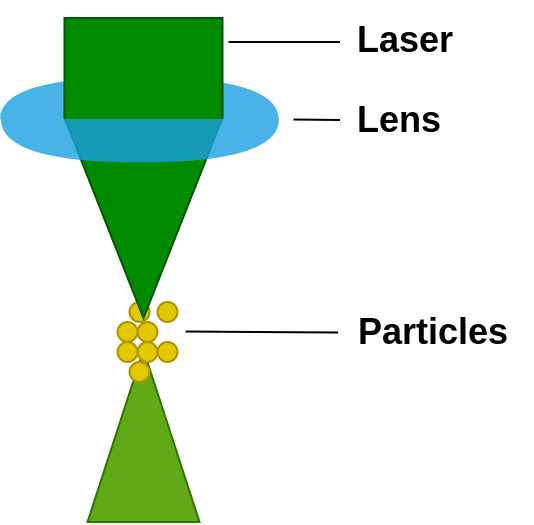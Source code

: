 <mxfile version="24.6.5" type="github">
  <diagram name="Page-1" id="xRs-Yh2YdR0fayglHLg2">
    <mxGraphModel dx="824" dy="422" grid="1" gridSize="10" guides="1" tooltips="1" connect="1" arrows="1" fold="1" page="1" pageScale="1" pageWidth="850" pageHeight="1100" math="0" shadow="0">
      <root>
        <mxCell id="0" />
        <mxCell id="1" parent="0" />
        <mxCell id="GhGVFZuzvMwIEz0DLh7X-33" value="" style="shape=or;whiteSpace=wrap;html=1;rotation=-90;fillColor=#1ba1e2;fontColor=#ffffff;strokeColor=none;opacity=80;" parent="1" vertex="1">
          <mxGeometry x="159.125" y="158.37" width="21" height="139.25" as="geometry" />
        </mxCell>
        <mxCell id="GhGVFZuzvMwIEz0DLh7X-34" value="" style="triangle;whiteSpace=wrap;html=1;rotation=-90;strokeColor=#2D7600;fillColor=#60a917;fontColor=#ffffff;" parent="1" vertex="1">
          <mxGeometry x="128.755" y="369" width="86" height="56" as="geometry" />
        </mxCell>
        <mxCell id="GhGVFZuzvMwIEz0DLh7X-35" value="" style="ellipse;whiteSpace=wrap;html=1;aspect=fixed;fillColor=#e3c800;fontColor=#000000;strokeColor=#B09500;" parent="1" vertex="1">
          <mxGeometry x="178.755" y="330" width="10" height="10" as="geometry" />
        </mxCell>
        <mxCell id="GhGVFZuzvMwIEz0DLh7X-36" value="" style="ellipse;whiteSpace=wrap;html=1;aspect=fixed;fillColor=#e3c800;fontColor=#000000;strokeColor=#B09500;" parent="1" vertex="1">
          <mxGeometry x="168.755" y="340" width="10" height="10" as="geometry" />
        </mxCell>
        <mxCell id="GhGVFZuzvMwIEz0DLh7X-37" value="" style="ellipse;whiteSpace=wrap;html=1;aspect=fixed;fillColor=#e3c800;fontColor=#000000;strokeColor=#B09500;" parent="1" vertex="1">
          <mxGeometry x="178.755" y="350" width="10" height="10" as="geometry" />
        </mxCell>
        <mxCell id="GhGVFZuzvMwIEz0DLh7X-38" value="" style="ellipse;whiteSpace=wrap;html=1;aspect=fixed;fillColor=#e3c800;fontColor=#000000;strokeColor=#B09500;" parent="1" vertex="1">
          <mxGeometry x="168.755" y="350" width="10" height="10" as="geometry" />
        </mxCell>
        <mxCell id="GhGVFZuzvMwIEz0DLh7X-39" value="" style="ellipse;whiteSpace=wrap;html=1;aspect=fixed;fillColor=#e3c800;fontColor=#000000;strokeColor=#B09500;" parent="1" vertex="1">
          <mxGeometry x="158.755" y="340" width="10" height="10" as="geometry" />
        </mxCell>
        <mxCell id="GhGVFZuzvMwIEz0DLh7X-40" value="" style="ellipse;whiteSpace=wrap;html=1;aspect=fixed;fillColor=#e3c800;fontColor=#000000;strokeColor=#B09500;" parent="1" vertex="1">
          <mxGeometry x="164.755" y="330" width="10" height="10" as="geometry" />
        </mxCell>
        <mxCell id="GhGVFZuzvMwIEz0DLh7X-41" value="" style="ellipse;whiteSpace=wrap;html=1;aspect=fixed;fillColor=#e3c800;fontColor=#000000;strokeColor=#B09500;" parent="1" vertex="1">
          <mxGeometry x="158.755" y="350" width="10" height="10" as="geometry" />
        </mxCell>
        <mxCell id="GhGVFZuzvMwIEz0DLh7X-42" value="" style="ellipse;whiteSpace=wrap;html=1;aspect=fixed;fillColor=#e3c800;fontColor=#000000;strokeColor=#B09500;" parent="1" vertex="1">
          <mxGeometry x="164.755" y="360" width="10" height="10" as="geometry" />
        </mxCell>
        <mxCell id="GhGVFZuzvMwIEz0DLh7X-43" value="" style="shape=offPageConnector;whiteSpace=wrap;html=1;size=0.667;strokeColor=#005700;fillColor=#008a00;fontColor=#ffffff;" parent="1" vertex="1">
          <mxGeometry x="132.255" y="188" width="79" height="150" as="geometry" />
        </mxCell>
        <mxCell id="GhGVFZuzvMwIEz0DLh7X-44" value="" style="shape=or;whiteSpace=wrap;html=1;rotation=90;fillColor=#1ba1e2;fontColor=#ffffff;strokeColor=none;opacity=80;strokeWidth=0;" parent="1" vertex="1">
          <mxGeometry x="158.825" y="179.56" width="21.75" height="139.13" as="geometry" />
        </mxCell>
        <mxCell id="GhGVFZuzvMwIEz0DLh7X-45" value="&lt;font style=&quot;font-size: 18px;&quot;&gt;&lt;b&gt;Lens&lt;/b&gt;&lt;/font&gt;" style="text;html=1;align=center;verticalAlign=middle;resizable=0;points=[];autosize=1;strokeColor=none;fillColor=none;" parent="1" vertex="1">
          <mxGeometry x="263.755" y="219" width="70" height="40" as="geometry" />
        </mxCell>
        <mxCell id="GhGVFZuzvMwIEz0DLh7X-46" value="&lt;font style=&quot;font-size: 18px;&quot;&gt;&lt;b&gt;Laser&lt;/b&gt;&lt;/font&gt;" style="text;html=1;align=center;verticalAlign=middle;resizable=0;points=[];autosize=1;strokeColor=none;fillColor=none;" parent="1" vertex="1">
          <mxGeometry x="267.255" y="179" width="70" height="40" as="geometry" />
        </mxCell>
        <mxCell id="GhGVFZuzvMwIEz0DLh7X-47" value="&lt;font style=&quot;font-size: 18px;&quot;&gt;&lt;b&gt;Particles&lt;/b&gt;&lt;/font&gt;" style="text;html=1;align=center;verticalAlign=middle;resizable=0;points=[];autosize=1;strokeColor=none;fillColor=none;" parent="1" vertex="1">
          <mxGeometry x="265.755" y="325" width="100" height="40" as="geometry" />
        </mxCell>
        <mxCell id="GhGVFZuzvMwIEz0DLh7X-48" value="" style="endArrow=none;html=1;rounded=0;jumpStyle=none;sourcePerimeterSpacing=0;elbow=vertical;startArrow=none;startFill=0;endFill=0;jumpSize=6;" parent="1" edge="1">
          <mxGeometry width="50" height="50" relative="1" as="geometry">
            <mxPoint x="214.25" y="200" as="sourcePoint" />
            <mxPoint x="270" y="200" as="targetPoint" />
          </mxGeometry>
        </mxCell>
        <mxCell id="GhGVFZuzvMwIEz0DLh7X-49" value="" style="endArrow=none;html=1;rounded=0;jumpStyle=none;sourcePerimeterSpacing=0;elbow=vertical;startArrow=none;startFill=0;endFill=0;entryX=-0.007;entryY=0.507;entryDx=0;entryDy=0;entryPerimeter=0;" parent="1" edge="1">
          <mxGeometry width="50" height="50" relative="1" as="geometry">
            <mxPoint x="192.76" y="344.74" as="sourcePoint" />
            <mxPoint x="269.055" y="345.28" as="targetPoint" />
          </mxGeometry>
        </mxCell>
        <mxCell id="GhGVFZuzvMwIEz0DLh7X-50" value="" style="endArrow=none;html=1;rounded=0;jumpStyle=none;sourcePerimeterSpacing=0;elbow=vertical;startArrow=none;startFill=0;endFill=0;" parent="1" edge="1">
          <mxGeometry width="50" height="50" relative="1" as="geometry">
            <mxPoint x="246.75" y="238.74" as="sourcePoint" />
            <mxPoint x="270" y="239" as="targetPoint" />
          </mxGeometry>
        </mxCell>
      </root>
    </mxGraphModel>
  </diagram>
</mxfile>
